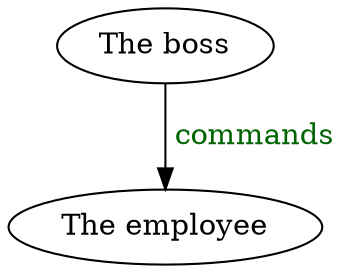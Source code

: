 digraph simple_hierarchy {

B [label="The boss"]      // node B
E [label="The employee"]  // node E

B->E [label=" commands", fontcolor=darkgreen] // edge B->E

}

